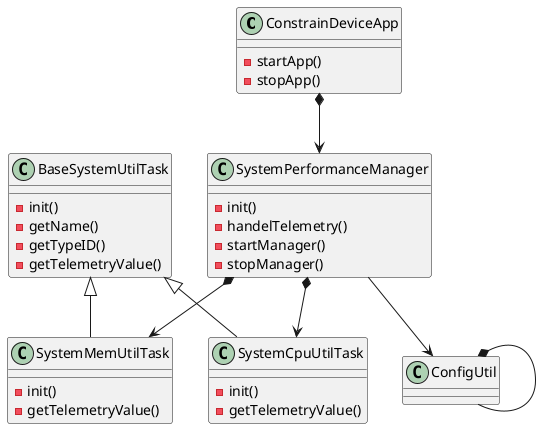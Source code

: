 @startuml LAB_MODULE_#2

class ConstrainDeviceApp{
    -startApp()
    -stopApp()
}

class SystemPerformanceManager{
    -init()
    -handelTelemetry()
    -startManager()
    -stopManager()
}

class BaseSystemUtilTask{
    -init()
    -getName()
    -getTypeID()
    -getTelemetryValue()
}

class SystemCpuUtilTask{
    -init()
    -getTelemetryValue()
}

class SystemMemUtilTask{
    -init()
    -getTelemetryValue()
}


ConstrainDeviceApp *--> SystemPerformanceManager
SystemPerformanceManager *--> SystemCpuUtilTask
SystemPerformanceManager *--> SystemMemUtilTask
ConfigUtil *-- ConfigUtil

BaseSystemUtilTask <|-- SystemCpuUtilTask
BaseSystemUtilTask <|-- SystemMemUtilTask


SystemPerformanceManager --> ConfigUtil



@enduml